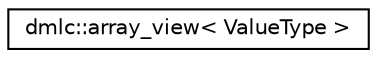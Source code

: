 digraph "Graphical Class Hierarchy"
{
 // LATEX_PDF_SIZE
  edge [fontname="Helvetica",fontsize="10",labelfontname="Helvetica",labelfontsize="10"];
  node [fontname="Helvetica",fontsize="10",shape=record];
  rankdir="LR";
  Node0 [label="dmlc::array_view\< ValueType \>",height=0.2,width=0.4,color="black", fillcolor="white", style="filled",URL="$classdmlc_1_1array__view.html",tooltip="Read only data structure to reference continuous memory region of array. Provide unified view for vec..."];
}
